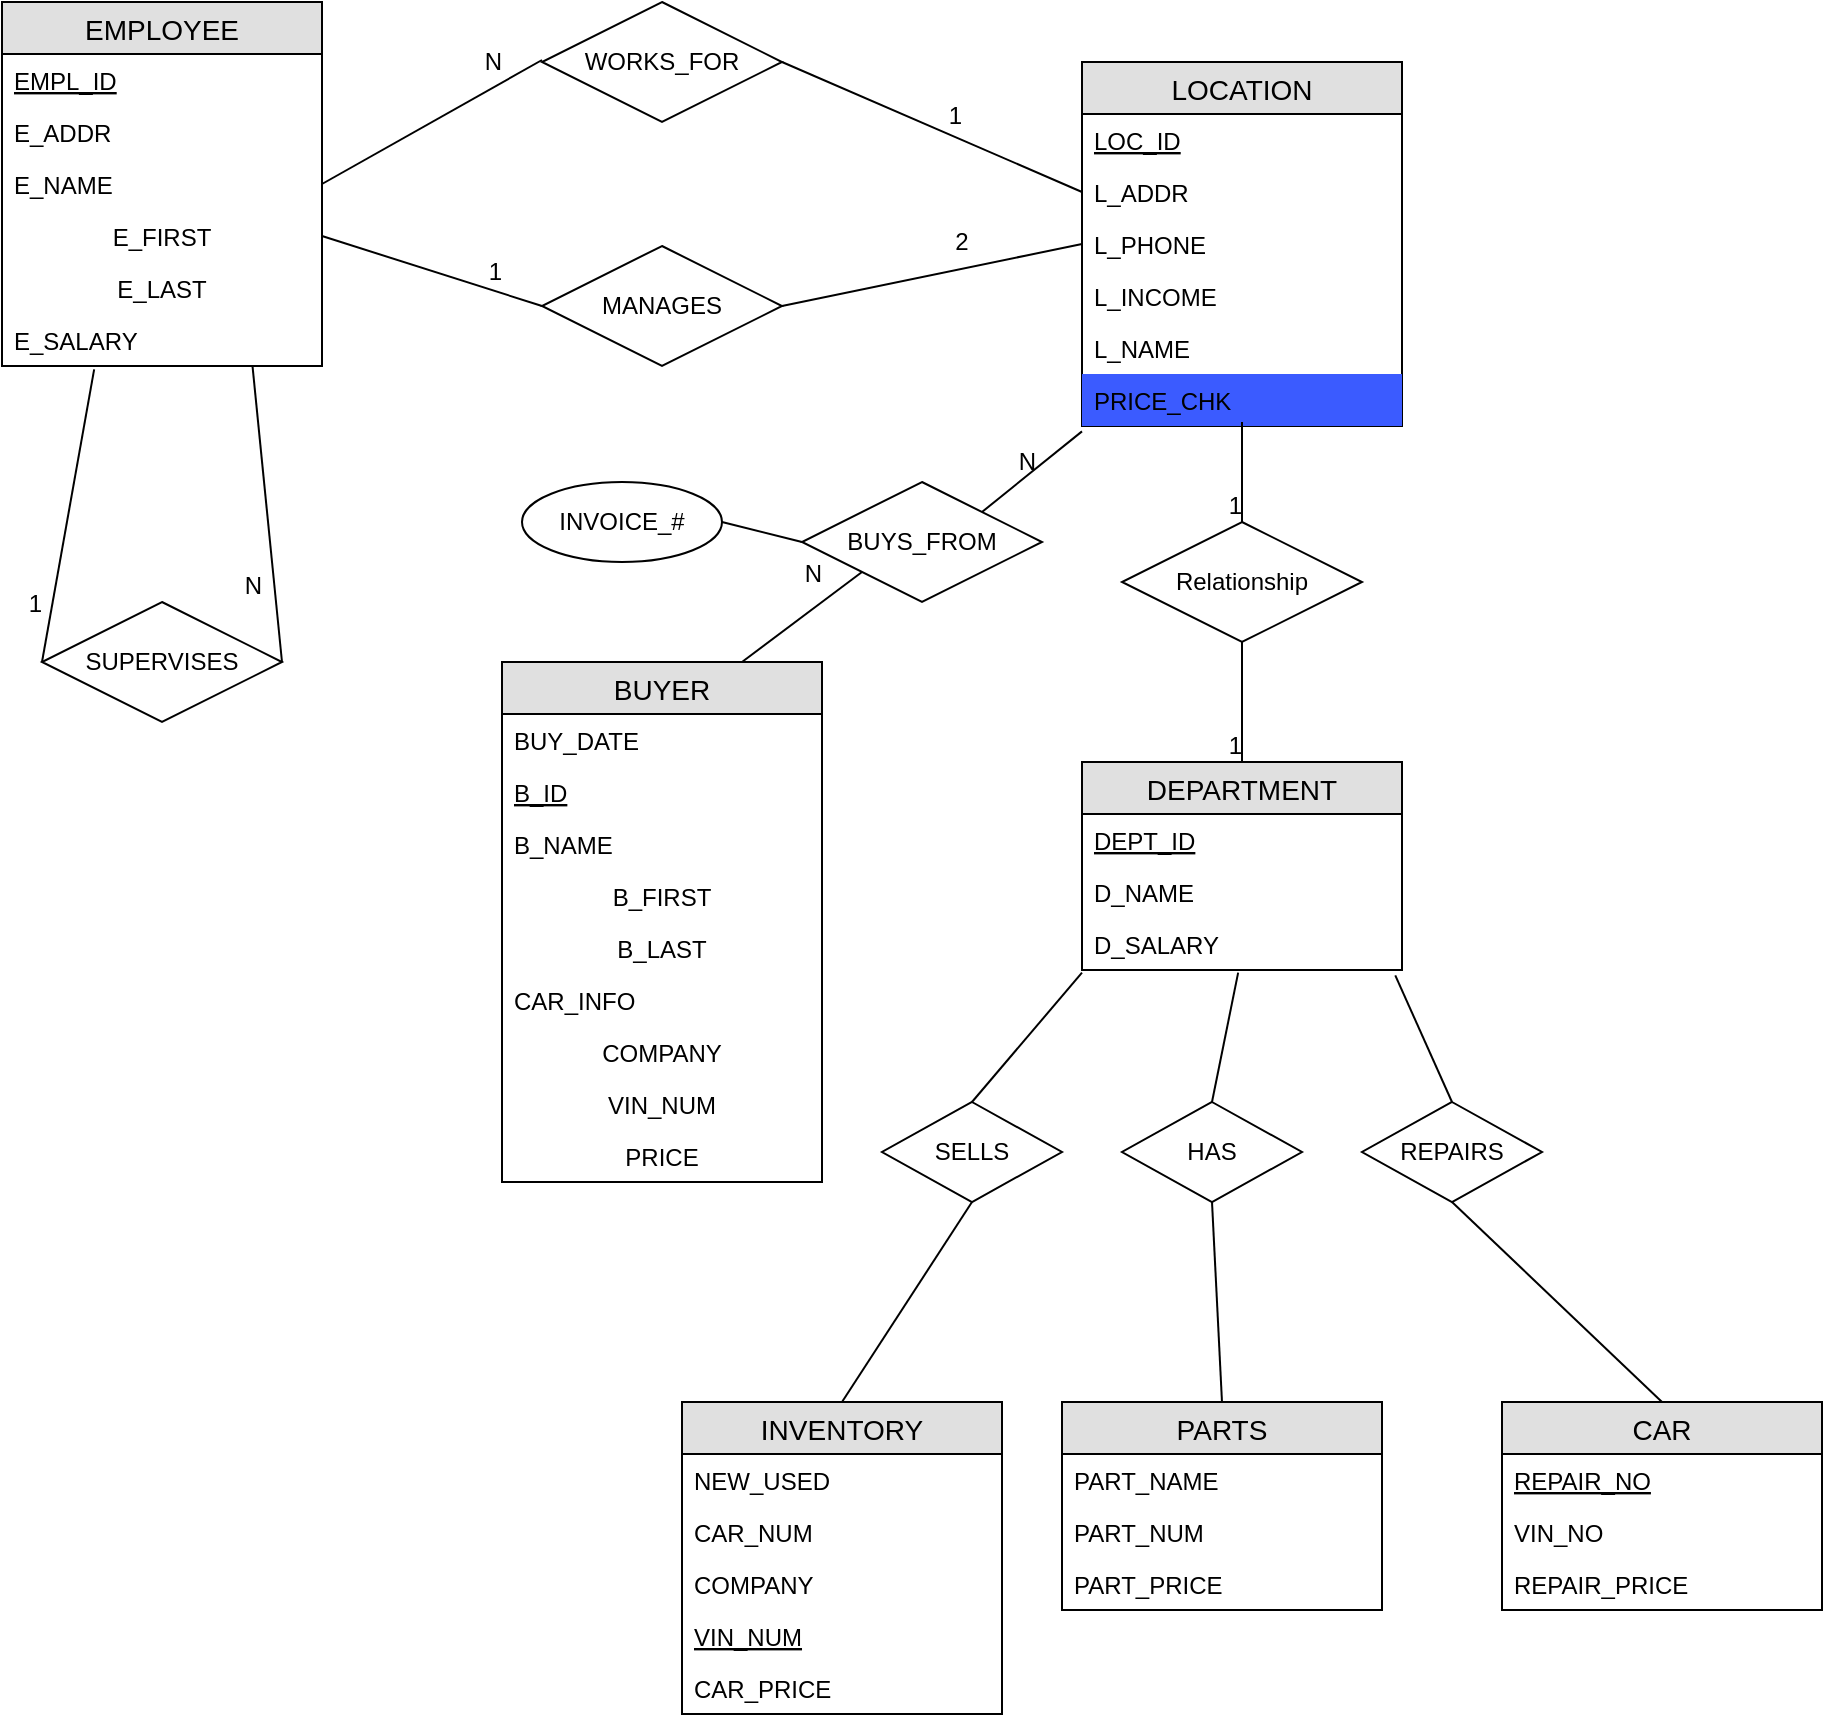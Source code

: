 <mxfile type="google" version="12.6.4"><diagram id="7Ck9gMch4CjFgHelBGAG" name="Page-1"><mxGraphModel grid="1" shadow="0" math="0" pageHeight="1100" pageWidth="850" pageScale="1" page="1" fold="1" arrows="1" connect="1" tooltips="1" guides="1" gridSize="10" dy="710" dx="1182"><root><mxCell id="0"/><mxCell id="1" parent="0"/><mxCell id="99RoL6pLX98lvsZzop5I-1" value="EMPLOYEE" parent="1" style="swimlane;fontStyle=0;childLayout=stackLayout;horizontal=1;startSize=26;fillColor=#e0e0e0;horizontalStack=0;resizeParent=1;resizeParentMax=0;resizeLast=0;collapsible=1;marginBottom=0;swimlaneFillColor=#ffffff;align=center;fontSize=14;" vertex="1"><mxGeometry as="geometry" y="20" x="20" width="160" height="182"/></mxCell><mxCell id="99RoL6pLX98lvsZzop5I-2" value="EMPL_ID&#10;" parent="99RoL6pLX98lvsZzop5I-1" style="text;strokeColor=none;fillColor=none;spacingLeft=4;spacingRight=4;overflow=hidden;rotatable=0;points=[[0,0.5],[1,0.5]];portConstraint=eastwest;fontSize=12;fontStyle=4" vertex="1"><mxGeometry as="geometry" y="26" width="160" height="26"/></mxCell><mxCell id="99RoL6pLX98lvsZzop5I-3" value="E_ADDR" parent="99RoL6pLX98lvsZzop5I-1" style="text;strokeColor=none;fillColor=none;spacingLeft=4;spacingRight=4;overflow=hidden;rotatable=0;points=[[0,0.5],[1,0.5]];portConstraint=eastwest;fontSize=12;" vertex="1"><mxGeometry as="geometry" y="52" width="160" height="26"/></mxCell><mxCell id="99RoL6pLX98lvsZzop5I-4" value="E_NAME&#10;" parent="99RoL6pLX98lvsZzop5I-1" style="text;strokeColor=none;fillColor=none;spacingLeft=4;spacingRight=4;overflow=hidden;rotatable=0;points=[[0,0.5],[1,0.5]];portConstraint=eastwest;fontSize=12;" vertex="1"><mxGeometry as="geometry" y="78" width="160" height="26"/></mxCell><mxCell id="99RoL6pLX98lvsZzop5I-6" value="E_FIRST" parent="99RoL6pLX98lvsZzop5I-1" style="text;strokeColor=none;fillColor=none;spacingLeft=4;spacingRight=4;overflow=hidden;rotatable=0;points=[[0,0.5],[1,0.5]];portConstraint=eastwest;fontSize=12;align=center;" vertex="1"><mxGeometry as="geometry" y="104" width="160" height="26"/></mxCell><mxCell id="99RoL6pLX98lvsZzop5I-7" value="E_LAST" parent="99RoL6pLX98lvsZzop5I-1" style="text;strokeColor=none;fillColor=none;spacingLeft=4;spacingRight=4;overflow=hidden;rotatable=0;points=[[0,0.5],[1,0.5]];portConstraint=eastwest;fontSize=12;align=center;" vertex="1"><mxGeometry as="geometry" y="130" width="160" height="26"/></mxCell><mxCell id="99RoL6pLX98lvsZzop5I-14" value="E_SALARY" parent="99RoL6pLX98lvsZzop5I-1" style="text;strokeColor=none;fillColor=none;spacingLeft=4;spacingRight=4;overflow=hidden;rotatable=0;points=[[0,0.5],[1,0.5]];portConstraint=eastwest;fontSize=12;align=left;" vertex="1"><mxGeometry as="geometry" y="156" width="160" height="26"/></mxCell><mxCell id="99RoL6pLX98lvsZzop5I-16" value="SUPERVISES" parent="1" style="shape=rhombus;perimeter=rhombusPerimeter;whiteSpace=wrap;html=1;align=center;" vertex="1"><mxGeometry as="geometry" y="320" x="40" width="120" height="60"/></mxCell><mxCell id="99RoL6pLX98lvsZzop5I-17" value="" parent="1" style="endArrow=none;html=1;rounded=0;exitX=0.783;exitY=1.013;exitDx=0;exitDy=0;exitPerimeter=0;entryX=1;entryY=0.5;entryDx=0;entryDy=0;" target="99RoL6pLX98lvsZzop5I-16" source="99RoL6pLX98lvsZzop5I-14" edge="1"><mxGeometry as="geometry" relative="1"><mxPoint as="sourcePoint" y="400" x="20"/><mxPoint as="targetPoint" y="400" x="180"/></mxGeometry></mxCell><mxCell id="99RoL6pLX98lvsZzop5I-18" value="N" parent="99RoL6pLX98lvsZzop5I-17" style="resizable=0;html=1;align=right;verticalAlign=bottom;" vertex="1" connectable="0"><mxGeometry as="geometry" x="1" relative="1"><mxPoint as="offset" y="-29.61" x="-9.96"/></mxGeometry></mxCell><mxCell id="99RoL6pLX98lvsZzop5I-19" value="" parent="1" style="endArrow=none;html=1;rounded=0;exitX=0.288;exitY=1.064;exitDx=0;exitDy=0;exitPerimeter=0;entryX=0;entryY=0.5;entryDx=0;entryDy=0;" target="99RoL6pLX98lvsZzop5I-16" source="99RoL6pLX98lvsZzop5I-14" edge="1"><mxGeometry as="geometry" relative="1"><mxPoint as="sourcePoint" y="400" x="20"/><mxPoint as="targetPoint" y="400" x="180"/></mxGeometry></mxCell><mxCell id="99RoL6pLX98lvsZzop5I-20" value="1" parent="99RoL6pLX98lvsZzop5I-19" style="resizable=0;html=1;align=right;verticalAlign=bottom;" vertex="1" connectable="0"><mxGeometry as="geometry" x="1" relative="1"><mxPoint as="offset" y="-20.35" x="0.06"/></mxGeometry></mxCell><mxCell id="99RoL6pLX98lvsZzop5I-21" value="WORKS_FOR" parent="1" style="shape=rhombus;perimeter=rhombusPerimeter;whiteSpace=wrap;html=1;align=center;" vertex="1"><mxGeometry as="geometry" y="20" x="290" width="120" height="60"/></mxCell><mxCell id="99RoL6pLX98lvsZzop5I-22" value="MANAGES" parent="1" style="shape=rhombus;perimeter=rhombusPerimeter;whiteSpace=wrap;html=1;align=center;" vertex="1"><mxGeometry as="geometry" y="142" x="290" width="120" height="60"/></mxCell><mxCell id="99RoL6pLX98lvsZzop5I-23" value="LOCATION" parent="1" style="swimlane;fontStyle=0;childLayout=stackLayout;horizontal=1;startSize=26;fillColor=#e0e0e0;horizontalStack=0;resizeParent=1;resizeParentMax=0;resizeLast=0;collapsible=1;marginBottom=0;swimlaneFillColor=#ffffff;align=center;fontSize=14;" vertex="1"><mxGeometry as="geometry" y="50" x="560" width="160" height="182"/></mxCell><mxCell id="99RoL6pLX98lvsZzop5I-24" value="LOC_ID" parent="99RoL6pLX98lvsZzop5I-23" style="text;strokeColor=none;fillColor=none;spacingLeft=4;spacingRight=4;overflow=hidden;rotatable=0;points=[[0,0.5],[1,0.5]];portConstraint=eastwest;fontSize=12;fontStyle=4" vertex="1"><mxGeometry as="geometry" y="26" width="160" height="26"/></mxCell><mxCell id="99RoL6pLX98lvsZzop5I-25" value="L_ADDR" parent="99RoL6pLX98lvsZzop5I-23" style="text;strokeColor=none;fillColor=none;spacingLeft=4;spacingRight=4;overflow=hidden;rotatable=0;points=[[0,0.5],[1,0.5]];portConstraint=eastwest;fontSize=12;" vertex="1"><mxGeometry as="geometry" y="52" width="160" height="26"/></mxCell><mxCell id="99RoL6pLX98lvsZzop5I-26" value="L_PHONE" parent="99RoL6pLX98lvsZzop5I-23" style="text;strokeColor=none;fillColor=none;spacingLeft=4;spacingRight=4;overflow=hidden;rotatable=0;points=[[0,0.5],[1,0.5]];portConstraint=eastwest;fontSize=12;" vertex="1"><mxGeometry as="geometry" y="78" width="160" height="26"/></mxCell><mxCell id="99RoL6pLX98lvsZzop5I-27" value="L_INCOME" parent="99RoL6pLX98lvsZzop5I-23" style="text;strokeColor=none;fillColor=none;spacingLeft=4;spacingRight=4;overflow=hidden;rotatable=0;points=[[0,0.5],[1,0.5]];portConstraint=eastwest;fontSize=12;" vertex="1"><mxGeometry as="geometry" y="104" width="160" height="26"/></mxCell><mxCell id="99RoL6pLX98lvsZzop5I-28" value="L_NAME" parent="99RoL6pLX98lvsZzop5I-23" style="text;strokeColor=none;fillColor=none;spacingLeft=4;spacingRight=4;overflow=hidden;rotatable=0;points=[[0,0.5],[1,0.5]];portConstraint=eastwest;fontSize=12;" vertex="1"><mxGeometry as="geometry" y="130" width="160" height="26"/></mxCell><mxCell id="9x65ods2QTLAJoYkvh7g-13" value="PRICE_CHK" parent="99RoL6pLX98lvsZzop5I-23" style="text;strokeColor=none;fillColor=#3B5BFF;spacingLeft=4;spacingRight=4;overflow=hidden;rotatable=0;points=[[0,0.5],[1,0.5]];portConstraint=eastwest;fontSize=12;" vertex="1"><mxGeometry as="geometry" y="156" width="160" height="26"/></mxCell><mxCell id="99RoL6pLX98lvsZzop5I-29" value="" parent="1" style="endArrow=none;html=1;rounded=0;exitX=1;exitY=0.5;exitDx=0;exitDy=0;" source="99RoL6pLX98lvsZzop5I-4" edge="1"><mxGeometry as="geometry" relative="1"><mxPoint as="sourcePoint" y="49" x="130"/><mxPoint as="targetPoint" y="49" x="290"/></mxGeometry></mxCell><mxCell id="99RoL6pLX98lvsZzop5I-30" value="N" parent="99RoL6pLX98lvsZzop5I-29" style="resizable=0;html=1;align=right;verticalAlign=bottom;" vertex="1" connectable="0"><mxGeometry as="geometry" x="1" relative="1"><mxPoint as="offset" y="9.87" x="-19.77"/></mxGeometry></mxCell><mxCell id="99RoL6pLX98lvsZzop5I-31" value="" parent="1" style="endArrow=none;html=1;rounded=0;exitX=1;exitY=0.5;exitDx=0;exitDy=0;entryX=0;entryY=0.5;entryDx=0;entryDy=0;" target="99RoL6pLX98lvsZzop5I-22" source="99RoL6pLX98lvsZzop5I-6" edge="1"><mxGeometry as="geometry" relative="1"><mxPoint as="sourcePoint" y="400" x="120"/><mxPoint as="targetPoint" y="400" x="280"/></mxGeometry></mxCell><mxCell id="99RoL6pLX98lvsZzop5I-32" value="1" parent="99RoL6pLX98lvsZzop5I-31" style="resizable=0;html=1;align=right;verticalAlign=bottom;" vertex="1" connectable="0"><mxGeometry as="geometry" x="1" relative="1"><mxPoint as="offset" y="-8.87" x="-19.59"/></mxGeometry></mxCell><mxCell id="99RoL6pLX98lvsZzop5I-33" value="" parent="1" style="endArrow=none;html=1;rounded=0;exitX=1;exitY=0.5;exitDx=0;exitDy=0;entryX=0;entryY=0.5;entryDx=0;entryDy=0;" target="99RoL6pLX98lvsZzop5I-25" source="99RoL6pLX98lvsZzop5I-21" edge="1"><mxGeometry as="geometry" relative="1"><mxPoint as="sourcePoint" y="400" x="250"/><mxPoint as="targetPoint" y="400" x="410"/></mxGeometry></mxCell><mxCell id="99RoL6pLX98lvsZzop5I-34" value="1" parent="99RoL6pLX98lvsZzop5I-33" style="resizable=0;html=1;align=right;verticalAlign=bottom;" vertex="1" connectable="0"><mxGeometry as="geometry" x="1" relative="1"><mxPoint as="offset" y="-29.81" x="-59.56"/></mxGeometry></mxCell><mxCell id="99RoL6pLX98lvsZzop5I-35" value="" parent="1" style="endArrow=none;html=1;rounded=0;entryX=0;entryY=0.5;entryDx=0;entryDy=0;exitX=1;exitY=0.5;exitDx=0;exitDy=0;" target="99RoL6pLX98lvsZzop5I-26" source="99RoL6pLX98lvsZzop5I-22" edge="1"><mxGeometry as="geometry" relative="1"><mxPoint as="sourcePoint" y="400" x="250"/><mxPoint as="targetPoint" y="400" x="410"/></mxGeometry></mxCell><mxCell id="99RoL6pLX98lvsZzop5I-36" value="2" parent="1" style="text;html=1;strokeColor=none;fillColor=none;align=center;verticalAlign=middle;whiteSpace=wrap;rounded=0;" vertex="1"><mxGeometry as="geometry" y="130" x="480" width="40" height="20"/></mxCell><mxCell id="99RoL6pLX98lvsZzop5I-37" value="Relationship" parent="1" style="shape=rhombus;perimeter=rhombusPerimeter;whiteSpace=wrap;html=1;align=center;" vertex="1"><mxGeometry as="geometry" y="280" x="580" width="120" height="60"/></mxCell><mxCell id="99RoL6pLX98lvsZzop5I-38" value="DEPARTMENT" parent="1" style="swimlane;fontStyle=0;childLayout=stackLayout;horizontal=1;startSize=26;fillColor=#e0e0e0;horizontalStack=0;resizeParent=1;resizeParentMax=0;resizeLast=0;collapsible=1;marginBottom=0;swimlaneFillColor=#ffffff;align=center;fontSize=14;" vertex="1"><mxGeometry as="geometry" y="400" x="560" width="160" height="104"/></mxCell><mxCell id="99RoL6pLX98lvsZzop5I-39" value="DEPT_ID" parent="99RoL6pLX98lvsZzop5I-38" style="text;strokeColor=none;fillColor=none;spacingLeft=4;spacingRight=4;overflow=hidden;rotatable=0;points=[[0,0.5],[1,0.5]];portConstraint=eastwest;fontSize=12;fontStyle=4" vertex="1"><mxGeometry as="geometry" y="26" width="160" height="26"/></mxCell><mxCell id="99RoL6pLX98lvsZzop5I-40" value="D_NAME" parent="99RoL6pLX98lvsZzop5I-38" style="text;strokeColor=none;fillColor=none;spacingLeft=4;spacingRight=4;overflow=hidden;rotatable=0;points=[[0,0.5],[1,0.5]];portConstraint=eastwest;fontSize=12;" vertex="1"><mxGeometry as="geometry" y="52" width="160" height="26"/></mxCell><mxCell id="99RoL6pLX98lvsZzop5I-77" value="D_SALARY" parent="99RoL6pLX98lvsZzop5I-38" style="text;strokeColor=none;fillColor=none;spacingLeft=4;spacingRight=4;overflow=hidden;rotatable=0;points=[[0,0.5],[1,0.5]];portConstraint=eastwest;fontSize=12;" vertex="1"><mxGeometry as="geometry" y="78" width="160" height="26"/></mxCell><mxCell id="99RoL6pLX98lvsZzop5I-44" value="" parent="1" style="endArrow=none;html=1;rounded=0;entryX=0.5;entryY=0;entryDx=0;entryDy=0;" target="99RoL6pLX98lvsZzop5I-37" edge="1"><mxGeometry as="geometry" relative="1"><mxPoint as="sourcePoint" y="230" x="640"/><mxPoint as="targetPoint" y="530" x="690"/></mxGeometry></mxCell><mxCell id="99RoL6pLX98lvsZzop5I-45" value="1" parent="99RoL6pLX98lvsZzop5I-44" style="resizable=0;html=1;align=right;verticalAlign=bottom;" vertex="1" connectable="0"><mxGeometry as="geometry" x="1" relative="1"/></mxCell><mxCell id="99RoL6pLX98lvsZzop5I-46" value="" parent="1" style="endArrow=none;html=1;rounded=0;exitX=0.5;exitY=1;exitDx=0;exitDy=0;entryX=0.5;entryY=0;entryDx=0;entryDy=0;" target="99RoL6pLX98lvsZzop5I-38" source="99RoL6pLX98lvsZzop5I-37" edge="1"><mxGeometry as="geometry" relative="1"><mxPoint as="sourcePoint" y="530" x="530"/><mxPoint as="targetPoint" y="530" x="690"/></mxGeometry></mxCell><mxCell id="99RoL6pLX98lvsZzop5I-47" value="1" parent="99RoL6pLX98lvsZzop5I-46" style="resizable=0;html=1;align=right;verticalAlign=bottom;" vertex="1" connectable="0"><mxGeometry as="geometry" x="1" relative="1"/></mxCell><mxCell id="99RoL6pLX98lvsZzop5I-48" value="BUYER" parent="1" style="swimlane;fontStyle=0;childLayout=stackLayout;horizontal=1;startSize=26;fillColor=#e0e0e0;horizontalStack=0;resizeParent=1;resizeParentMax=0;resizeLast=0;collapsible=1;marginBottom=0;swimlaneFillColor=#ffffff;align=center;fontSize=14;" vertex="1"><mxGeometry as="geometry" y="350" x="270" width="160" height="260"/></mxCell><mxCell id="99RoL6pLX98lvsZzop5I-49" value="BUY_DATE" parent="99RoL6pLX98lvsZzop5I-48" style="text;strokeColor=none;fillColor=none;spacingLeft=4;spacingRight=4;overflow=hidden;rotatable=0;points=[[0,0.5],[1,0.5]];portConstraint=eastwest;fontSize=12;" vertex="1"><mxGeometry as="geometry" y="26" width="160" height="26"/></mxCell><mxCell id="99RoL6pLX98lvsZzop5I-51" value="B_ID" parent="99RoL6pLX98lvsZzop5I-48" style="text;strokeColor=none;fillColor=none;spacingLeft=4;spacingRight=4;overflow=hidden;rotatable=0;points=[[0,0.5],[1,0.5]];portConstraint=eastwest;fontSize=12;fontStyle=4" vertex="1"><mxGeometry as="geometry" y="52" width="160" height="26"/></mxCell><mxCell id="99RoL6pLX98lvsZzop5I-61" value="B_NAME&#10;" parent="99RoL6pLX98lvsZzop5I-48" style="text;strokeColor=none;fillColor=none;spacingLeft=4;spacingRight=4;overflow=hidden;rotatable=0;points=[[0,0.5],[1,0.5]];portConstraint=eastwest;fontSize=12;fontStyle=0" vertex="1"><mxGeometry as="geometry" y="78" width="160" height="26"/></mxCell><mxCell id="99RoL6pLX98lvsZzop5I-59" value="B_FIRST" parent="99RoL6pLX98lvsZzop5I-48" style="text;strokeColor=none;fillColor=none;spacingLeft=4;spacingRight=4;overflow=hidden;rotatable=0;points=[[0,0.5],[1,0.5]];portConstraint=eastwest;fontSize=12;fontStyle=0;align=center;" vertex="1"><mxGeometry as="geometry" y="104" width="160" height="26"/></mxCell><mxCell id="99RoL6pLX98lvsZzop5I-60" value="B_LAST" parent="99RoL6pLX98lvsZzop5I-48" style="text;strokeColor=none;fillColor=none;spacingLeft=4;spacingRight=4;overflow=hidden;rotatable=0;points=[[0,0.5],[1,0.5]];portConstraint=eastwest;fontSize=12;fontStyle=0;align=center;" vertex="1"><mxGeometry as="geometry" y="130" width="160" height="26"/></mxCell><mxCell id="99RoL6pLX98lvsZzop5I-62" value="CAR_INFO" parent="99RoL6pLX98lvsZzop5I-48" style="text;strokeColor=none;fillColor=none;spacingLeft=4;spacingRight=4;overflow=hidden;rotatable=0;points=[[0,0.5],[1,0.5]];portConstraint=eastwest;fontSize=12;fontStyle=0;align=left;" vertex="1"><mxGeometry as="geometry" y="156" width="160" height="26"/></mxCell><mxCell id="99RoL6pLX98lvsZzop5I-63" value="COMPANY" parent="99RoL6pLX98lvsZzop5I-48" style="text;strokeColor=none;fillColor=none;spacingLeft=4;spacingRight=4;overflow=hidden;rotatable=0;points=[[0,0.5],[1,0.5]];portConstraint=eastwest;fontSize=12;fontStyle=0;align=center;" vertex="1"><mxGeometry as="geometry" y="182" width="160" height="26"/></mxCell><mxCell id="99RoL6pLX98lvsZzop5I-64" value="VIN_NUM" parent="99RoL6pLX98lvsZzop5I-48" style="text;strokeColor=none;fillColor=none;spacingLeft=4;spacingRight=4;overflow=hidden;rotatable=0;points=[[0,0.5],[1,0.5]];portConstraint=eastwest;fontSize=12;fontStyle=0;align=center;" vertex="1"><mxGeometry as="geometry" y="208" width="160" height="26"/></mxCell><mxCell id="99RoL6pLX98lvsZzop5I-65" value="PRICE" parent="99RoL6pLX98lvsZzop5I-48" style="text;strokeColor=none;fillColor=none;spacingLeft=4;spacingRight=4;overflow=hidden;rotatable=0;points=[[0,0.5],[1,0.5]];portConstraint=eastwest;fontSize=12;fontStyle=0;align=center;" vertex="1"><mxGeometry as="geometry" y="234" width="160" height="26"/></mxCell><mxCell id="99RoL6pLX98lvsZzop5I-68" value="BUYS_FROM" parent="1" style="shape=rhombus;perimeter=rhombusPerimeter;whiteSpace=wrap;html=1;align=center;" vertex="1"><mxGeometry as="geometry" y="260" x="420" width="120" height="60"/></mxCell><mxCell id="99RoL6pLX98lvsZzop5I-69" value="" parent="1" style="endArrow=none;html=1;rounded=0;align=center;entryX=0;entryY=1.103;entryDx=0;entryDy=0;entryPerimeter=0;exitX=1;exitY=0;exitDx=0;exitDy=0;" target="9x65ods2QTLAJoYkvh7g-13" source="99RoL6pLX98lvsZzop5I-68" edge="1"><mxGeometry as="geometry" relative="1"><mxPoint as="sourcePoint" y="630" x="200"/><mxPoint as="targetPoint" y="630" x="360"/></mxGeometry></mxCell><mxCell id="99RoL6pLX98lvsZzop5I-70" value="N" parent="99RoL6pLX98lvsZzop5I-69" style="resizable=0;html=1;align=right;verticalAlign=bottom;" vertex="1" connectable="0"><mxGeometry as="geometry" x="1" relative="1"><mxPoint as="offset" y="23.47" x="-22.03"/></mxGeometry></mxCell><mxCell id="99RoL6pLX98lvsZzop5I-72" value="" parent="1" style="endArrow=none;html=1;rounded=0;align=center;exitX=0.75;exitY=0;exitDx=0;exitDy=0;entryX=0;entryY=1;entryDx=0;entryDy=0;" target="99RoL6pLX98lvsZzop5I-68" source="99RoL6pLX98lvsZzop5I-48" edge="1"><mxGeometry as="geometry" relative="1"><mxPoint as="sourcePoint" y="630" x="200"/><mxPoint as="targetPoint" y="320" x="420"/></mxGeometry></mxCell><mxCell id="99RoL6pLX98lvsZzop5I-73" value="N" parent="99RoL6pLX98lvsZzop5I-72" style="resizable=0;html=1;align=right;verticalAlign=bottom;" vertex="1" connectable="0"><mxGeometry as="geometry" x="1" relative="1"><mxPoint as="offset" y="9.7" x="-19.7"/></mxGeometry></mxCell><mxCell id="99RoL6pLX98lvsZzop5I-74" value="REPAIRS" parent="1" style="shape=rhombus;perimeter=rhombusPerimeter;whiteSpace=wrap;html=1;align=center;" vertex="1"><mxGeometry as="geometry" y="570" x="700" width="90" height="50"/></mxCell><mxCell id="99RoL6pLX98lvsZzop5I-75" value="SELLS" parent="1" style="shape=rhombus;perimeter=rhombusPerimeter;whiteSpace=wrap;html=1;align=center;" vertex="1"><mxGeometry as="geometry" y="570" x="460" width="90" height="50"/></mxCell><mxCell id="99RoL6pLX98lvsZzop5I-76" value="HAS" parent="1" style="shape=rhombus;perimeter=rhombusPerimeter;whiteSpace=wrap;html=1;align=center;" vertex="1"><mxGeometry as="geometry" y="570" x="580" width="90" height="50"/></mxCell><mxCell id="99RoL6pLX98lvsZzop5I-78" value="PARTS" parent="1" style="swimlane;fontStyle=0;childLayout=stackLayout;horizontal=1;startSize=26;fillColor=#e0e0e0;horizontalStack=0;resizeParent=1;resizeParentMax=0;resizeLast=0;collapsible=1;marginBottom=0;swimlaneFillColor=#ffffff;align=center;fontSize=14;" vertex="1"><mxGeometry as="geometry" y="720" x="550" width="160" height="104"/></mxCell><mxCell id="99RoL6pLX98lvsZzop5I-79" value="PART_NAME" parent="99RoL6pLX98lvsZzop5I-78" style="text;strokeColor=none;fillColor=none;spacingLeft=4;spacingRight=4;overflow=hidden;rotatable=0;points=[[0,0.5],[1,0.5]];portConstraint=eastwest;fontSize=12;" vertex="1"><mxGeometry as="geometry" y="26" width="160" height="26"/></mxCell><mxCell id="99RoL6pLX98lvsZzop5I-80" value="PART_NUM" parent="99RoL6pLX98lvsZzop5I-78" style="text;strokeColor=none;fillColor=none;spacingLeft=4;spacingRight=4;overflow=hidden;rotatable=0;points=[[0,0.5],[1,0.5]];portConstraint=eastwest;fontSize=12;" vertex="1"><mxGeometry as="geometry" y="52" width="160" height="26"/></mxCell><mxCell id="99RoL6pLX98lvsZzop5I-81" value="PART_PRICE" parent="99RoL6pLX98lvsZzop5I-78" style="text;strokeColor=none;fillColor=none;spacingLeft=4;spacingRight=4;overflow=hidden;rotatable=0;points=[[0,0.5],[1,0.5]];portConstraint=eastwest;fontSize=12;" vertex="1"><mxGeometry as="geometry" y="78" width="160" height="26"/></mxCell><mxCell id="99RoL6pLX98lvsZzop5I-82" value="INVENTORY" parent="1" style="swimlane;fontStyle=0;childLayout=stackLayout;horizontal=1;startSize=26;fillColor=#e0e0e0;horizontalStack=0;resizeParent=1;resizeParentMax=0;resizeLast=0;collapsible=1;marginBottom=0;swimlaneFillColor=#ffffff;align=center;fontSize=14;" vertex="1"><mxGeometry as="geometry" y="720" x="360" width="160" height="156"/></mxCell><mxCell id="99RoL6pLX98lvsZzop5I-83" value="NEW_USED" parent="99RoL6pLX98lvsZzop5I-82" style="text;strokeColor=none;fillColor=none;spacingLeft=4;spacingRight=4;overflow=hidden;rotatable=0;points=[[0,0.5],[1,0.5]];portConstraint=eastwest;fontSize=12;" vertex="1"><mxGeometry as="geometry" y="26" width="160" height="26"/></mxCell><mxCell id="9x65ods2QTLAJoYkvh7g-1" value="CAR_NUM" parent="99RoL6pLX98lvsZzop5I-82" style="text;strokeColor=none;fillColor=none;spacingLeft=4;spacingRight=4;overflow=hidden;rotatable=0;points=[[0,0.5],[1,0.5]];portConstraint=eastwest;fontSize=12;fontStyle=0" vertex="1"><mxGeometry as="geometry" y="52" width="160" height="26"/></mxCell><mxCell id="9x65ods2QTLAJoYkvh7g-2" value="COMPANY" parent="99RoL6pLX98lvsZzop5I-82" style="text;strokeColor=none;fillColor=none;spacingLeft=4;spacingRight=4;overflow=hidden;rotatable=0;points=[[0,0.5],[1,0.5]];portConstraint=eastwest;fontSize=12;" vertex="1"><mxGeometry as="geometry" y="78" width="160" height="26"/></mxCell><mxCell id="9x65ods2QTLAJoYkvh7g-3" value="VIN_NUM" parent="99RoL6pLX98lvsZzop5I-82" style="text;strokeColor=none;fillColor=none;spacingLeft=4;spacingRight=4;overflow=hidden;rotatable=0;points=[[0,0.5],[1,0.5]];portConstraint=eastwest;fontSize=12;fontStyle=4" vertex="1"><mxGeometry as="geometry" y="104" width="160" height="26"/></mxCell><mxCell id="9x65ods2QTLAJoYkvh7g-4" value="CAR_PRICE" parent="99RoL6pLX98lvsZzop5I-82" style="text;strokeColor=none;fillColor=none;spacingLeft=4;spacingRight=4;overflow=hidden;rotatable=0;points=[[0,0.5],[1,0.5]];portConstraint=eastwest;fontSize=12;" vertex="1"><mxGeometry as="geometry" y="130" width="160" height="26"/></mxCell><mxCell id="99RoL6pLX98lvsZzop5I-86" value="CAR" parent="1" style="swimlane;fontStyle=0;childLayout=stackLayout;horizontal=1;startSize=26;fillColor=#e0e0e0;horizontalStack=0;resizeParent=1;resizeParentMax=0;resizeLast=0;collapsible=1;marginBottom=0;swimlaneFillColor=#ffffff;align=center;fontSize=14;" vertex="1"><mxGeometry as="geometry" y="720" x="770" width="160" height="104"/></mxCell><mxCell id="99RoL6pLX98lvsZzop5I-87" value="REPAIR_NO" parent="99RoL6pLX98lvsZzop5I-86" style="text;strokeColor=none;fillColor=none;spacingLeft=4;spacingRight=4;overflow=hidden;rotatable=0;points=[[0,0.5],[1,0.5]];portConstraint=eastwest;fontSize=12;fontStyle=4" vertex="1"><mxGeometry as="geometry" y="26" width="160" height="26"/></mxCell><mxCell id="99RoL6pLX98lvsZzop5I-88" value="VIN_NO" parent="99RoL6pLX98lvsZzop5I-86" style="text;strokeColor=none;fillColor=none;spacingLeft=4;spacingRight=4;overflow=hidden;rotatable=0;points=[[0,0.5],[1,0.5]];portConstraint=eastwest;fontSize=12;" vertex="1"><mxGeometry as="geometry" y="52" width="160" height="26"/></mxCell><mxCell id="99RoL6pLX98lvsZzop5I-89" value="REPAIR_PRICE" parent="99RoL6pLX98lvsZzop5I-86" style="text;strokeColor=none;fillColor=none;spacingLeft=4;spacingRight=4;overflow=hidden;rotatable=0;points=[[0,0.5],[1,0.5]];portConstraint=eastwest;fontSize=12;" vertex="1"><mxGeometry as="geometry" y="78" width="160" height="26"/></mxCell><mxCell id="9x65ods2QTLAJoYkvh7g-5" value="" parent="1" style="endArrow=none;html=1;rounded=0;entryX=0.5;entryY=1;entryDx=0;entryDy=0;exitX=0.5;exitY=0;exitDx=0;exitDy=0;" target="99RoL6pLX98lvsZzop5I-75" source="99RoL6pLX98lvsZzop5I-82" edge="1"><mxGeometry as="geometry" relative="1"><mxPoint as="sourcePoint" y="900" x="400"/><mxPoint as="targetPoint" y="900" x="560"/></mxGeometry></mxCell><mxCell id="9x65ods2QTLAJoYkvh7g-6" value="" parent="1" style="endArrow=none;html=1;rounded=0;entryX=0;entryY=1.051;entryDx=0;entryDy=0;entryPerimeter=0;exitX=0.5;exitY=0;exitDx=0;exitDy=0;" target="99RoL6pLX98lvsZzop5I-77" source="99RoL6pLX98lvsZzop5I-75" edge="1"><mxGeometry as="geometry" relative="1"><mxPoint as="sourcePoint" y="900" x="400"/><mxPoint as="targetPoint" y="900" x="560"/></mxGeometry></mxCell><mxCell id="9x65ods2QTLAJoYkvh7g-7" value="" parent="1" style="endArrow=none;html=1;rounded=0;entryX=0.488;entryY=1.051;entryDx=0;entryDy=0;entryPerimeter=0;exitX=0.5;exitY=0;exitDx=0;exitDy=0;" target="99RoL6pLX98lvsZzop5I-77" source="99RoL6pLX98lvsZzop5I-76" edge="1"><mxGeometry as="geometry" relative="1"><mxPoint as="sourcePoint" y="900" x="400"/><mxPoint as="targetPoint" y="900" x="560"/></mxGeometry></mxCell><mxCell id="9x65ods2QTLAJoYkvh7g-8" value="" parent="1" style="endArrow=none;html=1;rounded=0;entryX=0.5;entryY=1;entryDx=0;entryDy=0;exitX=0.5;exitY=0;exitDx=0;exitDy=0;" target="99RoL6pLX98lvsZzop5I-76" source="99RoL6pLX98lvsZzop5I-78" edge="1"><mxGeometry as="geometry" relative="1"><mxPoint as="sourcePoint" y="900" x="400"/><mxPoint as="targetPoint" y="900" x="560"/></mxGeometry></mxCell><mxCell id="9x65ods2QTLAJoYkvh7g-9" value="" parent="1" style="endArrow=none;html=1;rounded=0;entryX=0.979;entryY=1.103;entryDx=0;entryDy=0;entryPerimeter=0;exitX=0.5;exitY=0;exitDx=0;exitDy=0;" target="99RoL6pLX98lvsZzop5I-77" source="99RoL6pLX98lvsZzop5I-74" edge="1"><mxGeometry as="geometry" relative="1"><mxPoint as="sourcePoint" y="900" x="400"/><mxPoint as="targetPoint" y="900" x="560"/></mxGeometry></mxCell><mxCell id="9x65ods2QTLAJoYkvh7g-10" value="" parent="1" style="endArrow=none;html=1;rounded=0;entryX=0.5;entryY=1;entryDx=0;entryDy=0;exitX=0.5;exitY=0;exitDx=0;exitDy=0;" target="99RoL6pLX98lvsZzop5I-74" source="99RoL6pLX98lvsZzop5I-86" edge="1"><mxGeometry as="geometry" relative="1"><mxPoint as="sourcePoint" y="900" x="400"/><mxPoint as="targetPoint" y="900" x="560"/></mxGeometry></mxCell><mxCell id="9x65ods2QTLAJoYkvh7g-11" value="INVOICE_#" parent="1" style="ellipse;whiteSpace=wrap;html=1;align=center;" vertex="1"><mxGeometry as="geometry" y="260" x="280" width="100" height="40"/></mxCell><mxCell id="9x65ods2QTLAJoYkvh7g-12" value="" parent="1" style="endArrow=none;html=1;rounded=0;exitX=1;exitY=0.5;exitDx=0;exitDy=0;entryX=0;entryY=0.5;entryDx=0;entryDy=0;" target="99RoL6pLX98lvsZzop5I-68" source="9x65ods2QTLAJoYkvh7g-11" edge="1"><mxGeometry as="geometry" relative="1"><mxPoint as="sourcePoint" y="220" x="320"/><mxPoint as="targetPoint" y="220" x="480"/></mxGeometry></mxCell></root></mxGraphModel></diagram></mxfile>